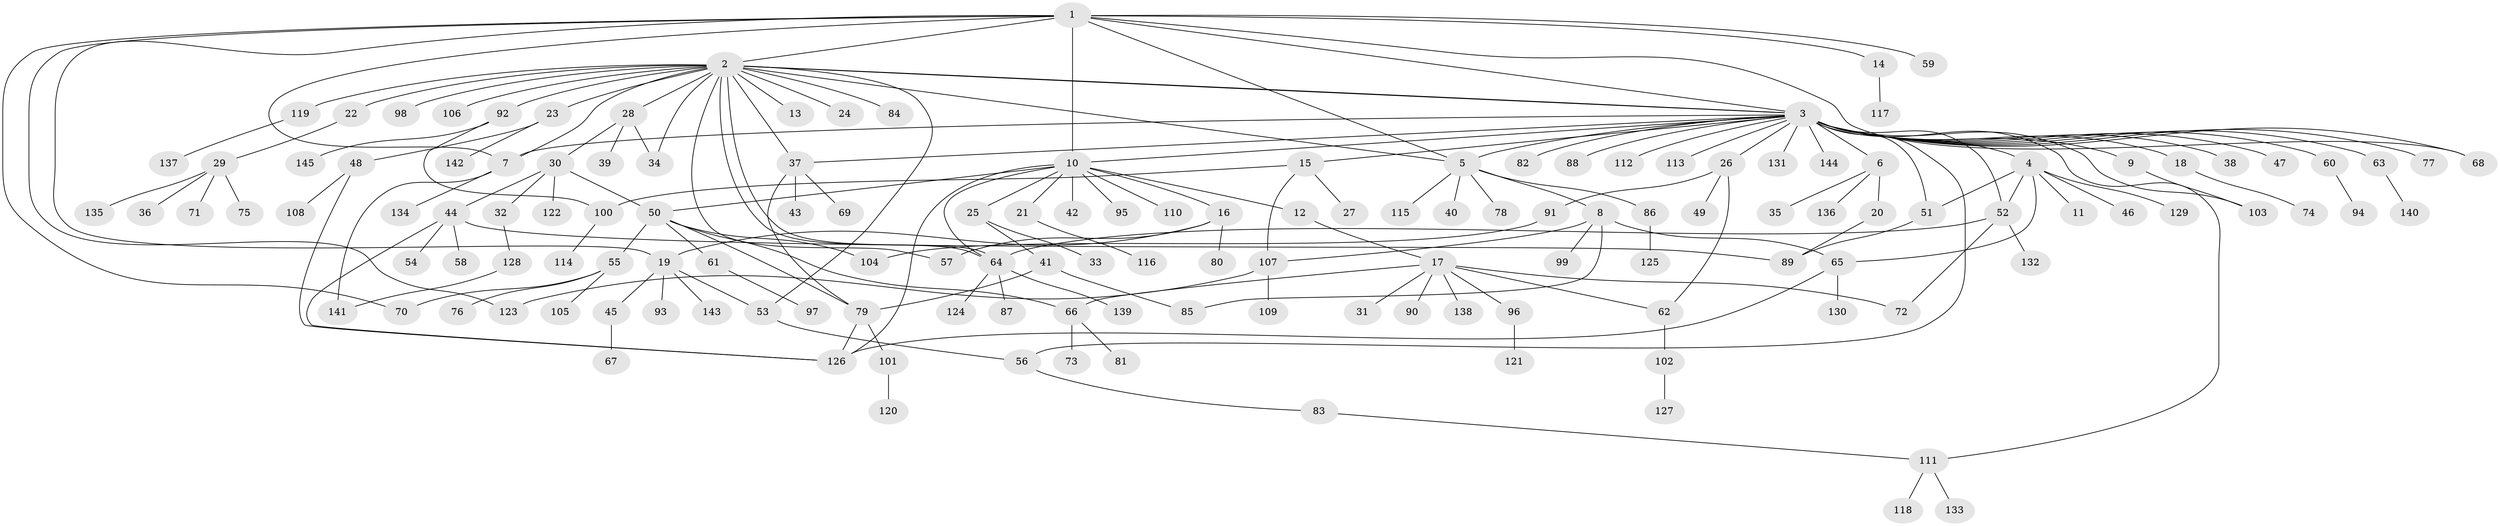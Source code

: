 // Generated by graph-tools (version 1.1) at 2025/49/03/09/25 03:49:54]
// undirected, 145 vertices, 185 edges
graph export_dot {
graph [start="1"]
  node [color=gray90,style=filled];
  1;
  2;
  3;
  4;
  5;
  6;
  7;
  8;
  9;
  10;
  11;
  12;
  13;
  14;
  15;
  16;
  17;
  18;
  19;
  20;
  21;
  22;
  23;
  24;
  25;
  26;
  27;
  28;
  29;
  30;
  31;
  32;
  33;
  34;
  35;
  36;
  37;
  38;
  39;
  40;
  41;
  42;
  43;
  44;
  45;
  46;
  47;
  48;
  49;
  50;
  51;
  52;
  53;
  54;
  55;
  56;
  57;
  58;
  59;
  60;
  61;
  62;
  63;
  64;
  65;
  66;
  67;
  68;
  69;
  70;
  71;
  72;
  73;
  74;
  75;
  76;
  77;
  78;
  79;
  80;
  81;
  82;
  83;
  84;
  85;
  86;
  87;
  88;
  89;
  90;
  91;
  92;
  93;
  94;
  95;
  96;
  97;
  98;
  99;
  100;
  101;
  102;
  103;
  104;
  105;
  106;
  107;
  108;
  109;
  110;
  111;
  112;
  113;
  114;
  115;
  116;
  117;
  118;
  119;
  120;
  121;
  122;
  123;
  124;
  125;
  126;
  127;
  128;
  129;
  130;
  131;
  132;
  133;
  134;
  135;
  136;
  137;
  138;
  139;
  140;
  141;
  142;
  143;
  144;
  145;
  1 -- 2;
  1 -- 3;
  1 -- 5;
  1 -- 7;
  1 -- 10;
  1 -- 14;
  1 -- 19;
  1 -- 59;
  1 -- 68;
  1 -- 70;
  1 -- 123;
  2 -- 3;
  2 -- 3;
  2 -- 5;
  2 -- 7;
  2 -- 13;
  2 -- 22;
  2 -- 23;
  2 -- 24;
  2 -- 28;
  2 -- 34;
  2 -- 37;
  2 -- 53;
  2 -- 57;
  2 -- 64;
  2 -- 64;
  2 -- 84;
  2 -- 92;
  2 -- 98;
  2 -- 106;
  2 -- 119;
  3 -- 4;
  3 -- 5;
  3 -- 6;
  3 -- 7;
  3 -- 9;
  3 -- 10;
  3 -- 15;
  3 -- 18;
  3 -- 26;
  3 -- 37;
  3 -- 38;
  3 -- 47;
  3 -- 51;
  3 -- 52;
  3 -- 56;
  3 -- 60;
  3 -- 63;
  3 -- 68;
  3 -- 77;
  3 -- 82;
  3 -- 88;
  3 -- 103;
  3 -- 111;
  3 -- 112;
  3 -- 113;
  3 -- 131;
  3 -- 144;
  4 -- 11;
  4 -- 46;
  4 -- 51;
  4 -- 52;
  4 -- 65;
  4 -- 129;
  5 -- 8;
  5 -- 40;
  5 -- 78;
  5 -- 86;
  5 -- 115;
  6 -- 20;
  6 -- 35;
  6 -- 136;
  7 -- 134;
  7 -- 141;
  8 -- 65;
  8 -- 85;
  8 -- 99;
  8 -- 107;
  9 -- 103;
  10 -- 12;
  10 -- 16;
  10 -- 21;
  10 -- 25;
  10 -- 42;
  10 -- 50;
  10 -- 64;
  10 -- 95;
  10 -- 110;
  10 -- 126;
  12 -- 17;
  14 -- 117;
  15 -- 27;
  15 -- 100;
  15 -- 107;
  16 -- 19;
  16 -- 57;
  16 -- 80;
  17 -- 31;
  17 -- 62;
  17 -- 66;
  17 -- 72;
  17 -- 90;
  17 -- 96;
  17 -- 138;
  18 -- 74;
  19 -- 45;
  19 -- 53;
  19 -- 93;
  19 -- 143;
  20 -- 89;
  21 -- 116;
  22 -- 29;
  23 -- 48;
  23 -- 142;
  25 -- 33;
  25 -- 41;
  26 -- 49;
  26 -- 62;
  26 -- 91;
  28 -- 30;
  28 -- 34;
  28 -- 39;
  29 -- 36;
  29 -- 71;
  29 -- 75;
  29 -- 135;
  30 -- 32;
  30 -- 44;
  30 -- 50;
  30 -- 122;
  32 -- 128;
  37 -- 43;
  37 -- 69;
  37 -- 79;
  41 -- 79;
  41 -- 85;
  44 -- 54;
  44 -- 58;
  44 -- 89;
  44 -- 126;
  45 -- 67;
  48 -- 108;
  48 -- 126;
  50 -- 55;
  50 -- 61;
  50 -- 66;
  50 -- 79;
  50 -- 104;
  51 -- 89;
  52 -- 64;
  52 -- 72;
  52 -- 132;
  53 -- 56;
  55 -- 70;
  55 -- 76;
  55 -- 105;
  56 -- 83;
  60 -- 94;
  61 -- 97;
  62 -- 102;
  63 -- 140;
  64 -- 87;
  64 -- 124;
  64 -- 139;
  65 -- 126;
  65 -- 130;
  66 -- 73;
  66 -- 81;
  79 -- 101;
  79 -- 126;
  83 -- 111;
  86 -- 125;
  91 -- 104;
  92 -- 100;
  92 -- 145;
  96 -- 121;
  100 -- 114;
  101 -- 120;
  102 -- 127;
  107 -- 109;
  107 -- 123;
  111 -- 118;
  111 -- 133;
  119 -- 137;
  128 -- 141;
}
